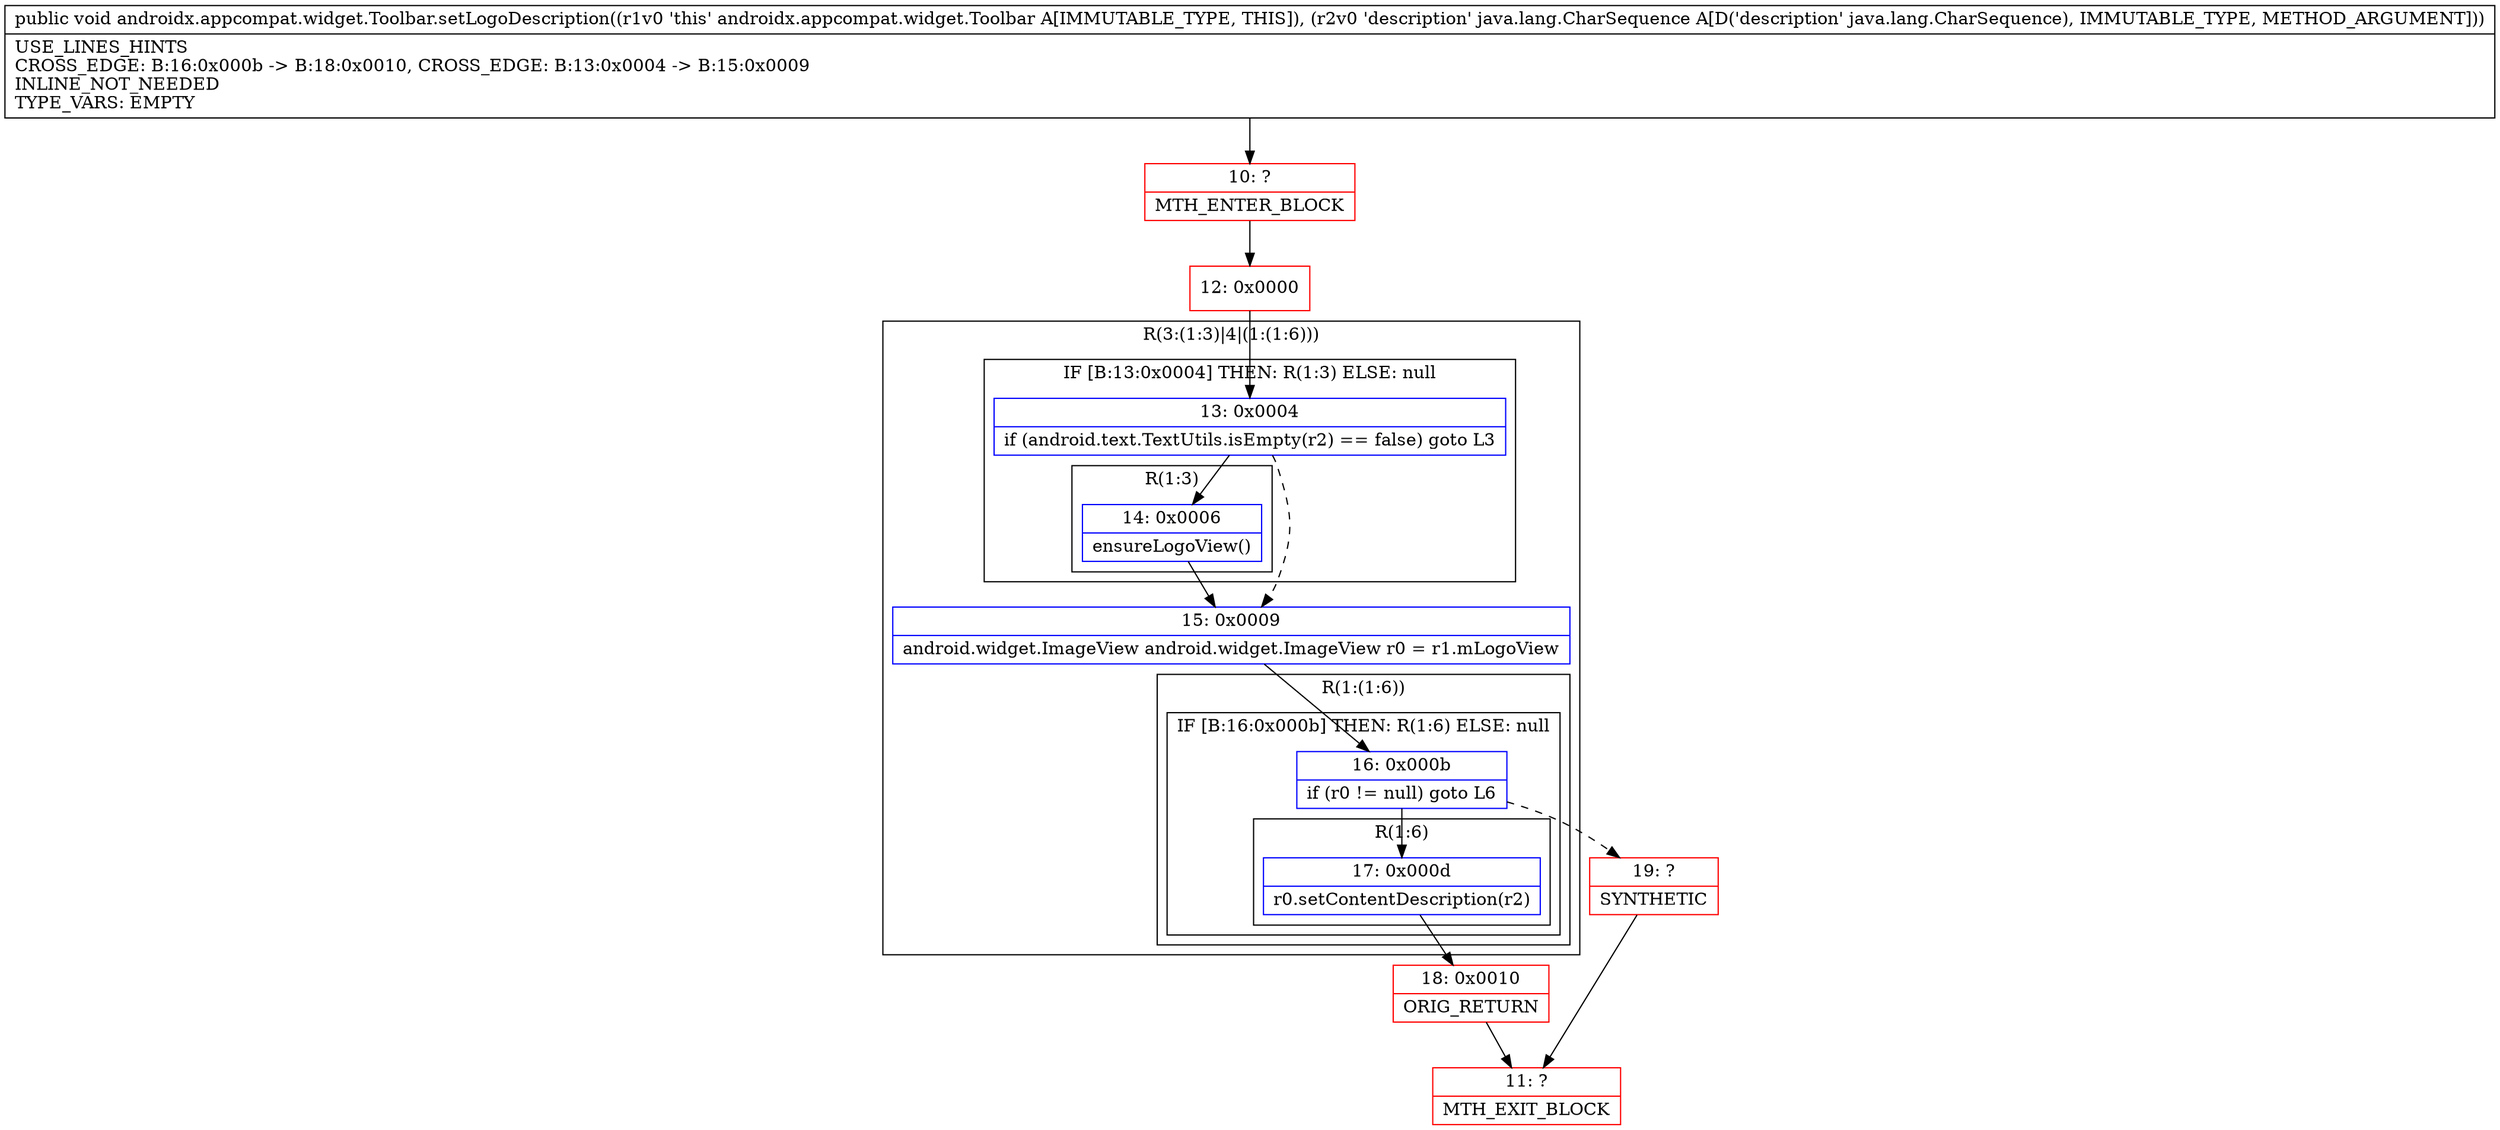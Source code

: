 digraph "CFG forandroidx.appcompat.widget.Toolbar.setLogoDescription(Ljava\/lang\/CharSequence;)V" {
subgraph cluster_Region_993723801 {
label = "R(3:(1:3)|4|(1:(1:6)))";
node [shape=record,color=blue];
subgraph cluster_IfRegion_1879220068 {
label = "IF [B:13:0x0004] THEN: R(1:3) ELSE: null";
node [shape=record,color=blue];
Node_13 [shape=record,label="{13\:\ 0x0004|if (android.text.TextUtils.isEmpty(r2) == false) goto L3\l}"];
subgraph cluster_Region_1978393753 {
label = "R(1:3)";
node [shape=record,color=blue];
Node_14 [shape=record,label="{14\:\ 0x0006|ensureLogoView()\l}"];
}
}
Node_15 [shape=record,label="{15\:\ 0x0009|android.widget.ImageView android.widget.ImageView r0 = r1.mLogoView\l}"];
subgraph cluster_Region_1756208414 {
label = "R(1:(1:6))";
node [shape=record,color=blue];
subgraph cluster_IfRegion_807888200 {
label = "IF [B:16:0x000b] THEN: R(1:6) ELSE: null";
node [shape=record,color=blue];
Node_16 [shape=record,label="{16\:\ 0x000b|if (r0 != null) goto L6\l}"];
subgraph cluster_Region_38223472 {
label = "R(1:6)";
node [shape=record,color=blue];
Node_17 [shape=record,label="{17\:\ 0x000d|r0.setContentDescription(r2)\l}"];
}
}
}
}
Node_10 [shape=record,color=red,label="{10\:\ ?|MTH_ENTER_BLOCK\l}"];
Node_12 [shape=record,color=red,label="{12\:\ 0x0000}"];
Node_18 [shape=record,color=red,label="{18\:\ 0x0010|ORIG_RETURN\l}"];
Node_11 [shape=record,color=red,label="{11\:\ ?|MTH_EXIT_BLOCK\l}"];
Node_19 [shape=record,color=red,label="{19\:\ ?|SYNTHETIC\l}"];
MethodNode[shape=record,label="{public void androidx.appcompat.widget.Toolbar.setLogoDescription((r1v0 'this' androidx.appcompat.widget.Toolbar A[IMMUTABLE_TYPE, THIS]), (r2v0 'description' java.lang.CharSequence A[D('description' java.lang.CharSequence), IMMUTABLE_TYPE, METHOD_ARGUMENT]))  | USE_LINES_HINTS\lCROSS_EDGE: B:16:0x000b \-\> B:18:0x0010, CROSS_EDGE: B:13:0x0004 \-\> B:15:0x0009\lINLINE_NOT_NEEDED\lTYPE_VARS: EMPTY\l}"];
MethodNode -> Node_10;Node_13 -> Node_14;
Node_13 -> Node_15[style=dashed];
Node_14 -> Node_15;
Node_15 -> Node_16;
Node_16 -> Node_17;
Node_16 -> Node_19[style=dashed];
Node_17 -> Node_18;
Node_10 -> Node_12;
Node_12 -> Node_13;
Node_18 -> Node_11;
Node_19 -> Node_11;
}

